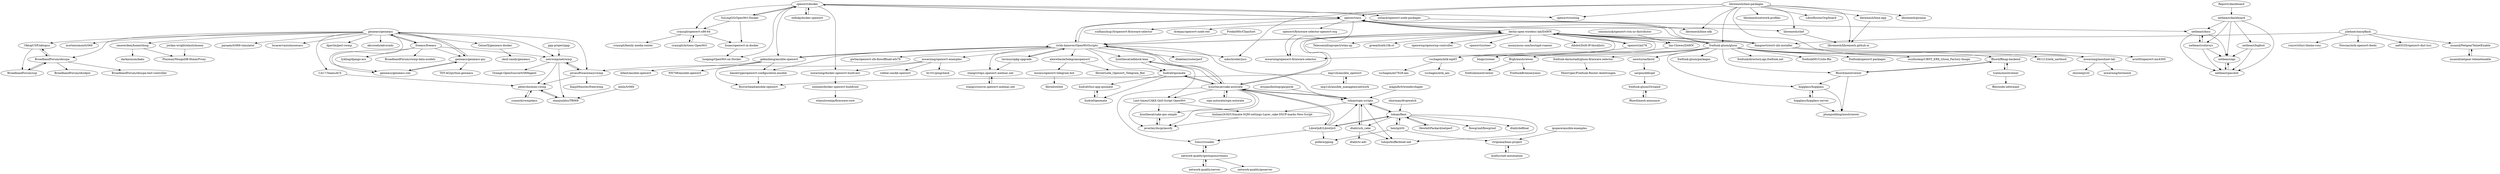 digraph G {
"genieacs/genieacs" -> "genieacs/genieacs-gui"
"genieacs/genieacs" -> "genieacs/genieacs-sim"
"genieacs/genieacs" -> "freeacs/freeacs"
"genieacs/genieacs" -> "GeiserX/genieacs-docker"
"genieacs/genieacs" -> "pivasoftware/easycwmp"
"genieacs/genieacs" -> "netcwmp/netcwmp"
"genieacs/genieacs" -> "CA17/TeamsACS"
"genieacs/genieacs" -> "OktopUSP/oktopus"
"genieacs/genieacs" -> "mortensimon/tr069"
"genieacs/genieacs" -> "omererdem/honeything"
"genieacs/genieacs" -> "BroadbandForum/obuspa"
"genieacs/genieacs" -> "paraam/tr069-simulator"
"genieacs/genieacs" -> "lucacervasio/mosesacs"
"genieacs/genieacs" -> "dpavlin/perl-cwmp"
"genieacs/genieacs" -> "akvorado/akvorado" ["e"=1]
"openwrt/docker" -> "oofnikj/docker-openwrt"
"openwrt/docker" -> "openwrt/asu"
"openwrt/docker" -> "crazygit/openwrt-x86-64"
"openwrt/docker" -> "SuLingGG/OpenWrt-Docker" ["e"=1]
"openwrt/docker" -> "openwrt/routing" ["e"=1]
"openwrt/docker" -> "mwarning/docker-openwrt-build-env"
"openwrt/docker" -> "luoqeng/OpenWrt-on-Docker"
"openwrt/docker" -> "gekmihesg/ansible-openwrt"
"openwrt/docker" -> "nxhack/openwrt-node-packages"
"libremesh/chef" -> "libremesh/libremesh.github.io"
"genieacs/genieacs-gui" -> "genieacs/genieacs-sim"
"genieacs/genieacs-gui" -> "genieacs/genieacs"
"genieacs/genieacs-gui" -> "TDT-AG/python-genieacs"
"rtripiana/bnas-project" -> "kceltyr/net-automation"
"kceltyr/net-automation" -> "rtripiana/bnas-project"
"Reportr/dashboard" -> "netbeast/dashboard" ["e"=1]
"BroadbandForum/obuspa" -> "BroadbandForum/usp"
"BroadbandForum/obuspa" -> "OktopUSP/oktopus"
"BroadbandForum/obuspa" -> "BroadbandForum/obuspa-test-controller"
"BroadbandForum/obuspa" -> "BroadbandForum/obudpst"
"vschagen/mtk-eip93" -> "vschagen/mt7628-aes"
"vschagen/mtk-eip93" -> "vschagen/mtk_aes"
"libremesh/lime-packages" -> "libremesh/lime-sdk"
"libremesh/lime-packages" -> "libremesh/lime-app"
"libremesh/lime-packages" -> "libremesh/network-profiles"
"libremesh/lime-packages" -> "openwrt/asu"
"libremesh/lime-packages" -> "mwarning/meshnet-lab"
"libremesh/lime-packages" -> "LibreRouterOrg/board"
"libremesh/lime-packages" -> "openwrt/routing" ["e"=1]
"libremesh/lime-packages" -> "libremesh/chef"
"libremesh/lime-packages" -> "freifunk-gluon/gluon"
"libremesh/lime-packages" -> "mkschreder/juci" ["e"=1]
"libremesh/lime-packages" -> "libremesh/libremesh.github.io"
"libremesh/lime-packages" -> "libremesh/pirania"
"noonien/docker-openwrt-buildroot" -> "wlanslovenija/firmware-core"
"ppp-project/ppp" -> "netcwmp/netcwmp" ["e"=1]
"mwarning/docker-openwrt-build-env" -> "noonien/docker-openwrt-buildroot"
"lisaac/openwrt-in-docker" -> "luoqeng/OpenWrt-on-Docker"
"freeacs/freeacs" -> "genieacs/genieacs-sim"
"freeacs/freeacs" -> "genieacs/genieacs"
"freeacs/freeacs" -> "tykling/django-acs"
"freeacs/freeacs" -> "genieacs/genieacs-gui"
"freeacs/freeacs" -> "netcwmp/netcwmp"
"freeacs/freeacs" -> "BroadbandForum/cwmp-data-models"
"stangri/source.openwrt.melmac.net" -> "stangri/repo.openwrt.melmac.net"
"heistp/irtt" -> "tohojo/flent"
"heistp/irtt" -> "pollere/pping"
"heistp/irtt" -> "rtripiana/bnas-project"
"GeiserX/genieacs-docker" -> "skull-candy/genieacs"
"netcwmp/netcwmp" -> "pivasoftware/easycwmp"
"netcwmp/netcwmp" -> "petersho/mini-cwmp"
"netcwmp/netcwmp" -> "Orange-OpenSource/tr069agent"
"netcwmp/netcwmp" -> "zhaojunhhu/TR069"
"pivasoftware/easycwmp" -> "netcwmp/netcwmp"
"pivasoftware/easycwmp" -> "petersho/mini-cwmp"
"pivasoftware/easycwmp" -> "KanjiMonster/freecwmp"
"openwrt/mt76" -> "berlin-open-wireless-lab/DAWN" ["e"=1]
"openwrt/mt76" -> "vschagen/mtk-eip93" ["e"=1]
"SuLingGG/OpenWrt-Docker" -> "crazygit/openwrt-x86-64" ["e"=1]
"SuLingGG/OpenWrt-Docker" -> "openwrt/docker" ["e"=1]
"SuLingGG/OpenWrt-Docker" -> "lisaac/openwrt-in-docker" ["e"=1]
"hisham2630/Ultimate-SQM-settings-Layer_cake-DSCP-marks-New-Script" -> "jeverley/dscpclassify"
"crazygit/openwrt-x86-64" -> "crazygit/Actions-OpenWrt"
"crazygit/openwrt-x86-64" -> "crazygit/family-media-center"
"crazygit/openwrt-x86-64" -> "lisaac/openwrt-in-docker"
"mwarning/meshnet-lab" -> "mwarning/testmesh"
"mwarning/meshnet-lab" -> "zhoreeq/yctl" ["e"=1]
"Ian-Clowes/DAWN" -> "blogic/usteer"
"oofnikj/docker-openwrt" -> "openwrt/docker"
"neocturne/fastd" -> "sargon/ddhcpd"
"ixiumu/openwrt-telegram-bot" -> "filirnd/owbot"
"mhils/tr069" -> "zhaojunhhu/TR069"
"ffnord/mesh-announce" -> "freifunk-gluon/l3roamd"
"crazygit/Actions-OpenWrt" -> "crazygit/openwrt-x86-64"
"PredatH0r/ChanSort" -> "richb-hanover/OpenWrtScripts" ["e"=1]
"tohojo/sqm-scripts" -> "dtaht/sch_cake"
"tohojo/sqm-scripts" -> "tohojo/flent"
"tohojo/sqm-scripts" -> "tohojo/bufferbloat-net"
"tohojo/sqm-scripts" -> "hisham2630/Ultimate-SQM-settings-Layer_cake-DSCP-marks-New-Script"
"tohojo/sqm-scripts" -> "lynxthecat/cake-autorate"
"dangowrt/owrt-ubi-installer" -> "berlin-open-wireless-lab/DAWN"
"dangowrt/owrt-ubi-installer" -> "981213/mtk_uartboot" ["e"=1]
"dangowrt/owrt-ubi-installer" -> "arix00/openwrt-mx4300" ["e"=1]
"dangowrt/owrt-ubi-installer" -> "openwrt/asu"
"jordan-wright/elastichoney" -> "Plazmaz/MongoDB-HoneyProxy" ["e"=1]
"LibreQoE/LibreQoS" -> "Zoxc/crusader" ["e"=1]
"LibreQoE/LibreQoS" -> "lynxthecat/cake-autorate" ["e"=1]
"LibreQoE/LibreQoS" -> "tohojo/sqm-scripts" ["e"=1]
"LibreQoE/LibreQoS" -> "tohojo/flent" ["e"=1]
"LibreQoE/LibreQoS" -> "pollere/pping" ["e"=1]
"CA17/TeamsACS" -> "petersho/mini-cwmp"
"insanid/NetgearTelnetEnable" -> "insanid/netgear-telenetenable"
"richb-hanover/OpenWrtScripts" -> "tavinus/opkg-upgrade"
"richb-hanover/OpenWrtScripts" -> "openwrt/asu"
"richb-hanover/OpenWrtScripts" -> "lynxthecat/cake-autorate"
"richb-hanover/OpenWrtScripts" -> "berlin-open-wireless-lab/DAWN"
"richb-hanover/OpenWrtScripts" -> "mwarning/openwrt-examples"
"richb-hanover/OpenWrtScripts" -> "dlakelan/routerperf"
"richb-hanover/OpenWrtScripts" -> "danielvijge/openwrt-configuration-ansible"
"richb-hanover/OpenWrtScripts" -> "gekmihesg/ansible-openwrt"
"richb-hanover/OpenWrtScripts" -> "hudra0/qosmate"
"richb-hanover/OpenWrtScripts" -> "alexwbaule/telegramopenwrt"
"richb-hanover/OpenWrtScripts" -> "mkschreder/juci" ["e"=1]
"richb-hanover/OpenWrtScripts" -> "lynxthecat/adblock-lean"
"richb-hanover/OpenWrtScripts" -> "stangri/repo.openwrt.melmac.net"
"richb-hanover/OpenWrtScripts" -> "tohojo/sqm-scripts"
"richb-hanover/OpenWrtScripts" -> "gwlim/openwrt-sfe-flowoffload-ath79" ["e"=1]
"dtaht/sch_cake" -> "dtaht/tc-adv"
"dtaht/sch_cake" -> "tohojo/sqm-scripts"
"dtaht/sch_cake" -> "tohojo/bufferbloat-net"
"netbeast/dashboard" -> "netbeast/bigfoot"
"netbeast/dashboard" -> "netbeast/api"
"netbeast/dashboard" -> "netbeast/passbot"
"netbeast/dashboard" -> "netbeast/docs"
"netbeast/dashboard" -> "netbeast/colorsys"
"insanid/netgear-telenetenable" -> "insanid/NetgearTelnetEnable"
"omererdem/honeything" -> "darkarnium/kako"
"omererdem/honeything" -> "Plazmaz/MongoDB-HoneyProxy"
"danielvijge/openwrt-configuration-ansible" -> "flyoverhead/ansible-openwrt"
"imp1sh/ansible_managemynetwork" -> "imp1sh/ansible_openwrt"
"openwrt/firmware-selector-openwrt-org" -> "mwarning/openwrt-firmware-selector"
"tcatm/meshviewer" -> "ffdo/node-informant"
"tcatm/meshviewer" -> "ffnord/ffmap-backend"
"netbeast/docs" -> "netbeast/api"
"netbeast/docs" -> "netbeast/passbot"
"netbeast/docs" -> "netbeast/colorsys"
"simonyiszk/openwrt-rrm-nr-distributor" -> "Ian-Clowes/DAWN"
"Zoxc/crusader" -> "network-quality/goresponsiveness"
"sqm-autorate/sqm-autorate" -> "lynxthecat/cake-autorate"
"lynxthecat/cake-autorate" -> "sqm-autorate/sqm-autorate"
"lynxthecat/cake-autorate" -> "hudra0/qosmate"
"lynxthecat/cake-autorate" -> "berlin-open-wireless-lab/DAWN"
"lynxthecat/cake-autorate" -> "jeverley/dscpclassify"
"lynxthecat/cake-autorate" -> "richb-hanover/OpenWrtScripts"
"lynxthecat/cake-autorate" -> "LibreQoE/LibreQoS" ["e"=1]
"lynxthecat/cake-autorate" -> "tohojo/sqm-scripts"
"lynxthecat/cake-autorate" -> "Zoxc/crusader"
"lynxthecat/cake-autorate" -> "Last-times/CAKE-QoS-Script-OpenWrt"
"lynxthecat/cake-autorate" -> "lynxthecat/cake-qos-simple"
"lynxthecat/cake-autorate" -> "lynxthecat/adblock-lean"
"network-quality/server" -> "network-quality/goresponsiveness"
"ffnord/meshviewer" -> "ffnord/ffmap-backend"
"ffnord/meshviewer" -> "hopglass/hopglass"
"ffnord/meshviewer" -> "plumpudding/meshviewer"
"network-quality/goresponsiveness" -> "network-quality/server"
"network-quality/goresponsiveness" -> "Zoxc/crusader"
"network-quality/goresponsiveness" -> "network-quality/goserver"
"imp1sh/ansible_openwrt" -> "imp1sh/ansible_managemynetwork"
"imp1sh/ansible_openwrt" -> "flyoverhead/ansible-openwrt"
"Last-times/CAKE-QoS-Script-OpenWrt" -> "jeverley/dscpclassify"
"Last-times/CAKE-QoS-Script-OpenWrt" -> "hisham2630/Ultimate-SQM-settings-Layer_cake-DSCP-marks-New-Script"
"Last-times/CAKE-QoS-Script-OpenWrt" -> "lynxthecat/cake-qos-simple"
"netbeast/api" -> "netbeast/passbot"
"magnific0/wondershaper" -> "tohojo/sqm-scripts" ["e"=1]
"jclehner/nmrpflash" -> "insanid/NetgearTelnetEnable"
"jclehner/nmrpflash" -> "rosywrt/luci-theme-rosy" ["e"=1]
"jclehner/nmrpflash" -> "Nossiac/mtk-openwrt-feeds" ["e"=1]
"jclehner/nmrpflash" -> "aa65535/openwrt-dist-luci" ["e"=1]
"jclehner/nmrpflash" -> "dangowrt/owrt-ubi-installer"
"netbeast/colorsys" -> "netbeast/api"
"netbeast/colorsys" -> "netbeast/passbot"
"netbeast/colorsys" -> "netbeast/docs"
"nxhack/openwrt-node-packages" -> "dceejay/openwrt-node-red"
"nxhack/openwrt-node-packages" -> "netbeast/docs"
"ffnord/ffmap-backend" -> "ffnord/meshviewer"
"ffnord/ffmap-backend" -> "tcatm/meshviewer"
"lynxthecat/cake-qos-simple" -> "jeverley/dscpclassify"
"lynxthecat/adblock-lean" -> "hudra0/qosmate"
"lynxthecat/adblock-lean" -> "Last-times/CAKE-QoS-Script-OpenWrt"
"hopglass/hopglass" -> "hopglass/hopglass-server"
"hopglass/hopglass" -> "plumpudding/meshviewer"
"ffrgb/meshviewer" -> "FreifunkBremen/yanic"
"ffrgb/meshviewer" -> "freifunk/meshviewer"
"jeverley/dscpclassify" -> "lynxthecat/cake-qos-simple"
"netbeast/passbot" -> "netbeast/api"
"yunnick/cwmp4acs" -> "petersho/mini-cwmp"
"hopglass/hopglass-server" -> "hopglass/hopglass"
"hopglass/hopglass-server" -> "plumpudding/meshviewer"
"OktopUSP/oktopus" -> "BroadbandForum/obuspa"
"OktopUSP/oktopus" -> "BroadbandForum/usp"
"freifunk-darmstadt/gluon-firmware-selector" -> "Moorviper/Freifunk-Router-Anleitungen"
"ericpaulbishop/gargoyle" -> "tohojo/sqm-scripts" ["e"=1]
"tohojo/flent" -> "heistp/irtt"
"tohojo/flent" -> "dtaht/sch_cake"
"tohojo/flent" -> "tohojo/sqm-scripts"
"tohojo/flent" -> "HewlettPackard/netperf" ["e"=1]
"tohojo/flent" -> "flowgrind/flowgrind"
"tohojo/flent" -> "tohojo/bufferbloat-net"
"tohojo/flent" -> "dtaht/deBloat"
"tohojo/flent" -> "LibreQoE/LibreQoS" ["e"=1]
"ipspace/ansible-examples" -> "rtripiana/bnas-project" ["e"=1]
"libremesh/lime-app" -> "libremesh/libremesh.github.io"
"alexwbaule/telegramopenwrt" -> "ixiumu/openwrt-telegram-bot"
"alexwbaule/telegramopenwrt" -> "filirnd/Lede_Openwrt_Telegram_Bot"
"freifunk-gluon/gluon" -> "ffrgb/meshviewer"
"freifunk-gluon/gluon" -> "freifunk-darmstadt/gluon-firmware-selector"
"freifunk-gluon/gluon" -> "ffnord/meshviewer"
"freifunk-gluon/gluon" -> "freifunk-gluon/packages"
"freifunk-gluon/gluon" -> "freifunk/directory.api.freifunk.net"
"freifunk-gluon/gluon" -> "neocturne/fastd"
"freifunk-gluon/gluon" -> "hopglass/hopglass"
"freifunk-gluon/gluon" -> "berlin-open-wireless-lab/DAWN"
"freifunk-gluon/gluon" -> "freifunkMUC/site-ffm"
"freifunk-gluon/gluon" -> "mwarning/meshnet-lab"
"freifunk-gluon/gluon" -> "openwrt/asu"
"freifunk-gluon/gluon" -> "ffnord/ffmap-backend"
"freifunk-gluon/gluon" -> "mwarning/openwrt-firmware-selector"
"freifunk-gluon/gluon" -> "freifunk/openwrt-packages"
"freifunk-gluon/gluon" -> "oszilloskop/UBNT_ERX_Gluon_Factory-Image"
"hudra0/qosmate" -> "hudra0/luci-app-qosmate"
"hudra0/qosmate" -> "hudra0/geomate"
"hudra0/qosmate" -> "lynxthecat/cake-autorate"
"stangri/repo.openwrt.melmac.net" -> "stangri/source.openwrt.melmac.net"
"genieacs/genieacs-sim" -> "genieacs/genieacs-gui"
"sargon/ddhcpd" -> "freifunk-gluon/l3roamd"
"freifunk-gluon/l3roamd" -> "ffnord/mesh-announce"
"hudra0/geomate" -> "hudra0/luci-app-qosmate"
"hudra0/luci-app-qosmate" -> "hudra0/geomate"
"gekmihesg/ansible-openwrt" -> "NN708/ansible-openwrt"
"gekmihesg/ansible-openwrt" -> "danielvijge/openwrt-configuration-ansible"
"gekmihesg/ansible-openwrt" -> "flyoverhead/ansible-openwrt"
"gekmihesg/ansible-openwrt" -> "richb-hanover/OpenWrtScripts"
"gekmihesg/ansible-openwrt" -> "lefant/ansible-openwrt"
"nhorman/dropwatch" -> "tohojo/flent" ["e"=1]
"HewlettPackard/netperf" -> "tohojo/flent" ["e"=1]
"openwrt/asu" -> "mwarning/openwrt-firmware-selector"
"openwrt/asu" -> "libremesh/chef"
"openwrt/asu" -> "openwrt/firmware-selector-openwrt-org"
"openwrt/asu" -> "berlin-open-wireless-lab/DAWN"
"openwrt/asu" -> "sudhanshug16/openwrt-firmware-selector"
"openwrt/asu" -> "richb-hanover/OpenWrtScripts"
"openwrt/asu" -> "libremesh/lime-sdk"
"openwrt/asu" -> "openwrt/docker"
"mwarning/openwrt-examples" -> "robbie-cao/kb-openwrt"
"mwarning/openwrt-examples" -> "br101/pingcheck"
"mwarning/openwrt-examples" -> "pivasoftware/easycwmp"
"mwarning/openwrt-examples" -> "mwarning/docker-openwrt-build-env"
"tavinus/opkg-upgrade" -> "richb-hanover/OpenWrtScripts"
"tavinus/opkg-upgrade" -> "stangri/repo.openwrt.melmac.net"
"berlin-open-wireless-lab/DAWN" -> "Ian-Clowes/DAWN"
"berlin-open-wireless-lab/DAWN" -> "openwrt/asu"
"berlin-open-wireless-lab/DAWN" -> "lynxthecat/cake-autorate"
"berlin-open-wireless-lab/DAWN" -> "openwisp/openwisp-controller" ["e"=1]
"berlin-open-wireless-lab/DAWN" -> "dangowrt/owrt-ubi-installer"
"berlin-open-wireless-lab/DAWN" -> "openwrt/usteer"
"berlin-open-wireless-lab/DAWN" -> "anonymous-one/hostapd-roamer"
"berlin-open-wireless-lab/DAWN" -> "richb-hanover/OpenWrtScripts"
"berlin-open-wireless-lab/DAWN" -> "dibdot/DoH-IP-blocklists" ["e"=1]
"berlin-open-wireless-lab/DAWN" -> "openwrt/mt76" ["e"=1]
"berlin-open-wireless-lab/DAWN" -> "freifunk-gluon/gluon"
"berlin-open-wireless-lab/DAWN" -> "Telecominfraproject/wlan-ap" ["e"=1]
"berlin-open-wireless-lab/DAWN" -> "blogic/usteer"
"berlin-open-wireless-lab/DAWN" -> "greearb/ath10k-ct" ["e"=1]
"berlin-open-wireless-lab/DAWN" -> "vschagen/mtk-eip93"
"BroadbandForum/usp" -> "BroadbandForum/obuspa"
"netbeast/bigfoot" -> "netbeast/api"
"netbeast/bigfoot" -> "netbeast/passbot"
"zhaojunhhu/TR069" -> "petersho/mini-cwmp"
"petersho/mini-cwmp" -> "zhaojunhhu/TR069"
"petersho/mini-cwmp" -> "yunnick/cwmp4acs"
"genieacs/genieacs" ["l"="-64.91,14.573"]
"genieacs/genieacs-gui" ["l"="-64.91,14.598"]
"genieacs/genieacs-sim" ["l"="-64.891,14.591"]
"freeacs/freeacs" ["l"="-64.879,14.573"]
"GeiserX/genieacs-docker" ["l"="-64.908,14.522"]
"pivasoftware/easycwmp" ["l"="-64.825,14.618"]
"netcwmp/netcwmp" ["l"="-64.856,14.6"]
"CA17/TeamsACS" ["l"="-64.89,14.615"]
"OktopUSP/oktopus" ["l"="-64.942,14.54"]
"mortensimon/tr069" ["l"="-64.897,14.544"]
"omererdem/honeything" ["l"="-64.972,14.592"]
"BroadbandForum/obuspa" ["l"="-64.962,14.54"]
"paraam/tr069-simulator" ["l"="-64.938,14.592"]
"lucacervasio/mosesacs" ["l"="-64.941,14.57"]
"dpavlin/perl-cwmp" ["l"="-64.923,14.547"]
"akvorado/akvorado" ["l"="6.245,-4.166", "c"=725]
"openwrt/docker" ["l"="-64.53,14.736"]
"oofnikj/docker-openwrt" ["l"="-64.492,14.739"]
"openwrt/asu" ["l"="-64.557,14.82"]
"crazygit/openwrt-x86-64" ["l"="-64.497,14.666"]
"SuLingGG/OpenWrt-Docker" ["l"="-64.415,15.559", "c"=189]
"openwrt/routing" ["l"="-65.424,14.699", "c"=1333]
"mwarning/docker-openwrt-build-env" ["l"="-64.594,14.67"]
"luoqeng/OpenWrt-on-Docker" ["l"="-64.524,14.691"]
"gekmihesg/ansible-openwrt" ["l"="-64.643,14.743"]
"nxhack/openwrt-node-packages" ["l"="-64.425,14.736"]
"libremesh/chef" ["l"="-64.565,14.868"]
"libremesh/libremesh.github.io" ["l"="-64.575,14.892"]
"TDT-AG/python-genieacs" ["l"="-64.927,14.621"]
"rtripiana/bnas-project" ["l"="-64.643,14.545"]
"kceltyr/net-automation" ["l"="-64.65,14.528"]
"Reportr/dashboard" ["l"="11.237,-8.944", "c"=18]
"netbeast/dashboard" ["l"="-64.313,14.742"]
"BroadbandForum/usp" ["l"="-64.959,14.519"]
"BroadbandForum/obuspa-test-controller" ["l"="-64.986,14.541"]
"BroadbandForum/obudpst" ["l"="-64.989,14.519"]
"vschagen/mtk-eip93" ["l"="-64.633,14.848"]
"vschagen/mt7628-aes" ["l"="-64.653,14.873"]
"vschagen/mtk_aes" ["l"="-64.657,14.855"]
"libremesh/lime-packages" ["l"="-64.551,14.894"]
"libremesh/lime-sdk" ["l"="-64.548,14.858"]
"libremesh/lime-app" ["l"="-64.581,14.911"]
"libremesh/network-profiles" ["l"="-64.551,14.935"]
"mwarning/meshnet-lab" ["l"="-64.527,14.92"]
"LibreRouterOrg/board" ["l"="-64.574,14.935"]
"freifunk-gluon/gluon" ["l"="-64.507,14.874"]
"mkschreder/juci" ["l"="-65.639,14.586", "c"=1333]
"libremesh/pirania" ["l"="-64.558,14.918"]
"noonien/docker-openwrt-buildroot" ["l"="-64.572,14.628"]
"wlanslovenija/firmware-core" ["l"="-64.56,14.6"]
"ppp-project/ppp" ["l"="-43.126,13.57", "c"=866]
"lisaac/openwrt-in-docker" ["l"="-64.52,14.654"]
"tykling/django-acs" ["l"="-64.854,14.561"]
"BroadbandForum/cwmp-data-models" ["l"="-64.862,14.54"]
"stangri/source.openwrt.melmac.net" ["l"="-64.72,14.8"]
"stangri/repo.openwrt.melmac.net" ["l"="-64.687,14.795"]
"heistp/irtt" ["l"="-64.63,14.573"]
"tohojo/flent" ["l"="-64.639,14.618"]
"pollere/pping" ["l"="-64.616,14.54"]
"skull-candy/genieacs" ["l"="-64.908,14.495"]
"petersho/mini-cwmp" ["l"="-64.86,14.622"]
"Orange-OpenSource/tr069agent" ["l"="-64.835,14.585"]
"zhaojunhhu/TR069" ["l"="-64.85,14.633"]
"KanjiMonster/freecwmp" ["l"="-64.805,14.614"]
"openwrt/mt76" ["l"="-65.517,14.548", "c"=1333]
"berlin-open-wireless-lab/DAWN" ["l"="-64.584,14.814"]
"hisham2630/Ultimate-SQM-settings-Layer_cake-DSCP-marks-New-Script" ["l"="-64.602,14.691"]
"jeverley/dscpclassify" ["l"="-64.582,14.702"]
"crazygit/Actions-OpenWrt" ["l"="-64.48,14.65"]
"crazygit/family-media-center" ["l"="-64.487,14.629"]
"mwarning/testmesh" ["l"="-64.527,14.951"]
"zhoreeq/yctl" ["l"="-51.361,5.646", "c"=1225]
"Ian-Clowes/DAWN" ["l"="-64.547,14.794"]
"blogic/usteer" ["l"="-64.567,14.794"]
"neocturne/fastd" ["l"="-64.441,14.869"]
"sargon/ddhcpd" ["l"="-64.402,14.876"]
"ixiumu/openwrt-telegram-bot" ["l"="-64.747,14.768"]
"filirnd/owbot" ["l"="-64.774,14.772"]
"mhils/tr069" ["l"="-64.852,14.658"]
"ffnord/mesh-announce" ["l"="-64.358,14.89"]
"freifunk-gluon/l3roamd" ["l"="-64.375,14.883"]
"PredatH0r/ChanSort" ["l"="35.963,18.589", "c"=979]
"richb-hanover/OpenWrtScripts" ["l"="-64.626,14.769"]
"tohojo/sqm-scripts" ["l"="-64.625,14.68"]
"dtaht/sch_cake" ["l"="-64.625,14.647"]
"tohojo/bufferbloat-net" ["l"="-64.646,14.648"]
"lynxthecat/cake-autorate" ["l"="-64.587,14.737"]
"dangowrt/owrt-ubi-installer" ["l"="-64.604,14.862"]
"981213/mtk_uartboot" ["l"="-65.236,15.301", "c"=995]
"arix00/openwrt-mx4300" ["l"="-65.208,15.346", "c"=995]
"jordan-wright/elastichoney" ["l"="-42.759,-33.708", "c"=79]
"Plazmaz/MongoDB-HoneyProxy" ["l"="-65.009,14.593"]
"LibreQoE/LibreQoS" ["l"="6.189,-4.157", "c"=725]
"Zoxc/crusader" ["l"="-64.492,14.696"]
"insanid/NetgearTelnetEnable" ["l"="-64.677,14.984"]
"insanid/netgear-telenetenable" ["l"="-64.69,15.006"]
"tavinus/opkg-upgrade" ["l"="-64.657,14.796"]
"mwarning/openwrt-examples" ["l"="-64.7,14.677"]
"dlakelan/routerperf" ["l"="-64.628,14.795"]
"danielvijge/openwrt-configuration-ansible" ["l"="-64.662,14.762"]
"hudra0/qosmate" ["l"="-64.596,14.759"]
"alexwbaule/telegramopenwrt" ["l"="-64.706,14.762"]
"lynxthecat/adblock-lean" ["l"="-64.613,14.735"]
"gwlim/openwrt-sfe-flowoffload-ath79" ["l"="-65.459,14.422", "c"=1333]
"dtaht/tc-adv" ["l"="-64.609,14.628"]
"netbeast/bigfoot" ["l"="-64.3,14.721"]
"netbeast/api" ["l"="-64.321,14.722"]
"netbeast/passbot" ["l"="-64.329,14.733"]
"netbeast/docs" ["l"="-64.353,14.732"]
"netbeast/colorsys" ["l"="-64.336,14.721"]
"darkarnium/kako" ["l"="-64.989,14.614"]
"flyoverhead/ansible-openwrt" ["l"="-64.679,14.776"]
"imp1sh/ansible_managemynetwork" ["l"="-64.725,14.835"]
"imp1sh/ansible_openwrt" ["l"="-64.707,14.818"]
"openwrt/firmware-selector-openwrt-org" ["l"="-64.517,14.824"]
"mwarning/openwrt-firmware-selector" ["l"="-64.524,14.844"]
"tcatm/meshviewer" ["l"="-64.482,14.951"]
"ffdo/node-informant" ["l"="-64.473,14.973"]
"ffnord/ffmap-backend" ["l"="-64.49,14.927"]
"simonyiszk/openwrt-rrm-nr-distributor" ["l"="-64.516,14.787"]
"network-quality/goresponsiveness" ["l"="-64.45,14.67"]
"sqm-autorate/sqm-autorate" ["l"="-64.561,14.726"]
"Last-times/CAKE-QoS-Script-OpenWrt" ["l"="-64.598,14.713"]
"lynxthecat/cake-qos-simple" ["l"="-64.577,14.714"]
"network-quality/server" ["l"="-64.419,14.659"]
"ffnord/meshviewer" ["l"="-64.484,14.911"]
"hopglass/hopglass" ["l"="-64.467,14.913"]
"plumpudding/meshviewer" ["l"="-64.469,14.931"]
"network-quality/goserver" ["l"="-64.438,14.637"]
"magnific0/wondershaper" ["l"="-46.661,14.852", "c"=93]
"jclehner/nmrpflash" ["l"="-64.653,14.94"]
"rosywrt/luci-theme-rosy" ["l"="-64.575,15.347", "c"=189]
"Nossiac/mtk-openwrt-feeds" ["l"="-65.49,14.545", "c"=1333]
"aa65535/openwrt-dist-luci" ["l"="-45.574,13.264", "c"=42]
"dceejay/openwrt-node-red" ["l"="-64.397,14.74"]
"hopglass/hopglass-server" ["l"="-64.452,14.931"]
"ffrgb/meshviewer" ["l"="-64.449,14.898"]
"FreifunkBremen/yanic" ["l"="-64.419,14.906"]
"freifunk/meshviewer" ["l"="-64.432,14.916"]
"yunnick/cwmp4acs" ["l"="-64.87,14.64"]
"freifunk-darmstadt/gluon-firmware-selector" ["l"="-64.504,14.913"]
"Moorviper/Freifunk-Router-Anleitungen" ["l"="-64.503,14.942"]
"ericpaulbishop/gargoyle" ["l"="-65.495,14.6", "c"=1333]
"HewlettPackard/netperf" ["l"="6.245,-5.015", "c"=749]
"flowgrind/flowgrind" ["l"="-64.677,14.596"]
"dtaht/deBloat" ["l"="-64.652,14.591"]
"ipspace/ansible-examples" ["l"="6.18,-3.041", "c"=225]
"filirnd/Lede_Openwrt_Telegram_Bot" ["l"="-64.731,14.751"]
"freifunk-gluon/packages" ["l"="-64.493,14.851"]
"freifunk/directory.api.freifunk.net" ["l"="-64.472,14.883"]
"freifunkMUC/site-ffm" ["l"="-64.479,14.854"]
"freifunk/openwrt-packages" ["l"="-64.487,14.892"]
"oszilloskop/UBNT_ERX_Gluon_Factory-Image" ["l"="-64.479,14.868"]
"hudra0/luci-app-qosmate" ["l"="-64.584,14.776"]
"hudra0/geomate" ["l"="-64.574,14.765"]
"NN708/ansible-openwrt" ["l"="-64.665,14.714"]
"lefant/ansible-openwrt" ["l"="-64.682,14.732"]
"nhorman/dropwatch" ["l"="7.117,-6.139", "c"=335]
"sudhanshug16/openwrt-firmware-selector" ["l"="-64.531,14.807"]
"robbie-cao/kb-openwrt" ["l"="-64.724,14.651"]
"br101/pingcheck" ["l"="-64.734,14.68"]
"openwisp/openwisp-controller" ["l"="6.417,-2.356", "c"=225]
"openwrt/usteer" ["l"="-64.611,14.821"]
"anonymous-one/hostapd-roamer" ["l"="-64.595,14.836"]
"dibdot/DoH-IP-blocklists" ["l"="-65.198,15.843", "c"=967]
"Telecominfraproject/wlan-ap" ["l"="-65.174,15.436", "c"=995]
"greearb/ath10k-ct" ["l"="-65.48,14.472", "c"=1333]
}
